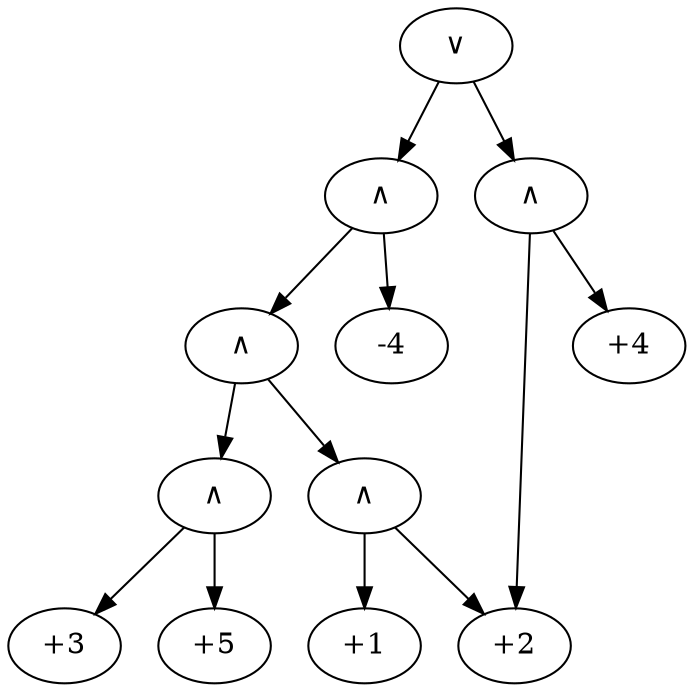 digraph {
 t0 [label="+1"];
 t1 [label="+2"];
 t2 [label="∧"];
 t2 -> t0;
 t2 -> t1;
 t3 [label="+3"];
 t4 [label="+5"];
 t5 [label="∧"];
 t5 -> t3;
 t5 -> t4;
 t6 [label="∧"];
 t6 -> t2;
 t6 -> t5;
 t7 [label="+4"];
 f7 [label="-4"];
 t8 [label="∧"];
 t8 -> f7;
 t8 -> t6;
 t9 [label="∧"];
 t9 -> t7;
 t9 -> t1;
 t10 [label="∨"];
 t10 -> t8;
 t10 -> t9;
 }